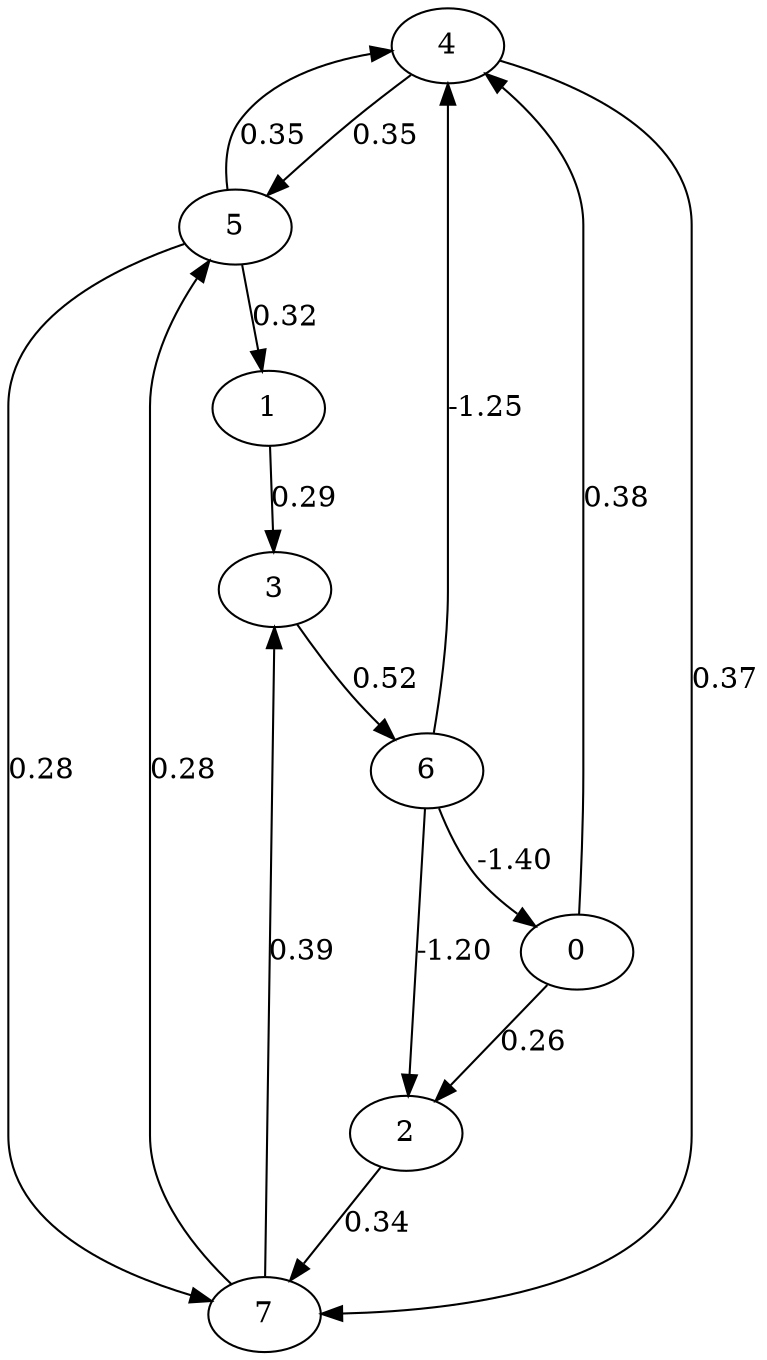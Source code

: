 digraph G {
  4 -> 5 [len=0.35, label=0.35];
  5 -> 4 [len=0.35, label=0.35];
  4 -> 7 [len=0.37, label=0.37];
  5 -> 7 [len=0.28, label=0.28];
  7 -> 5 [len=0.28, label=0.28];
  5 -> 1 [len=0.32, label=0.32];
  0 -> 4 [len=0.38, label=0.38];
  0 -> 2 [len=0.26, label=0.26];
  7 -> 3 [len=0.39, label=0.39];
  1 -> 3 [len=0.29, label=0.29];
  2 -> 7 [len=0.34, label=0.34];
  6 -> 2 [len=-1.20, label=-1.20];
  3 -> 6 [len=0.52, label=0.52];
  6 -> 0 [len=-1.40, label=-1.40];
  6 -> 4 [len=-1.25, label=-1.25];
}

